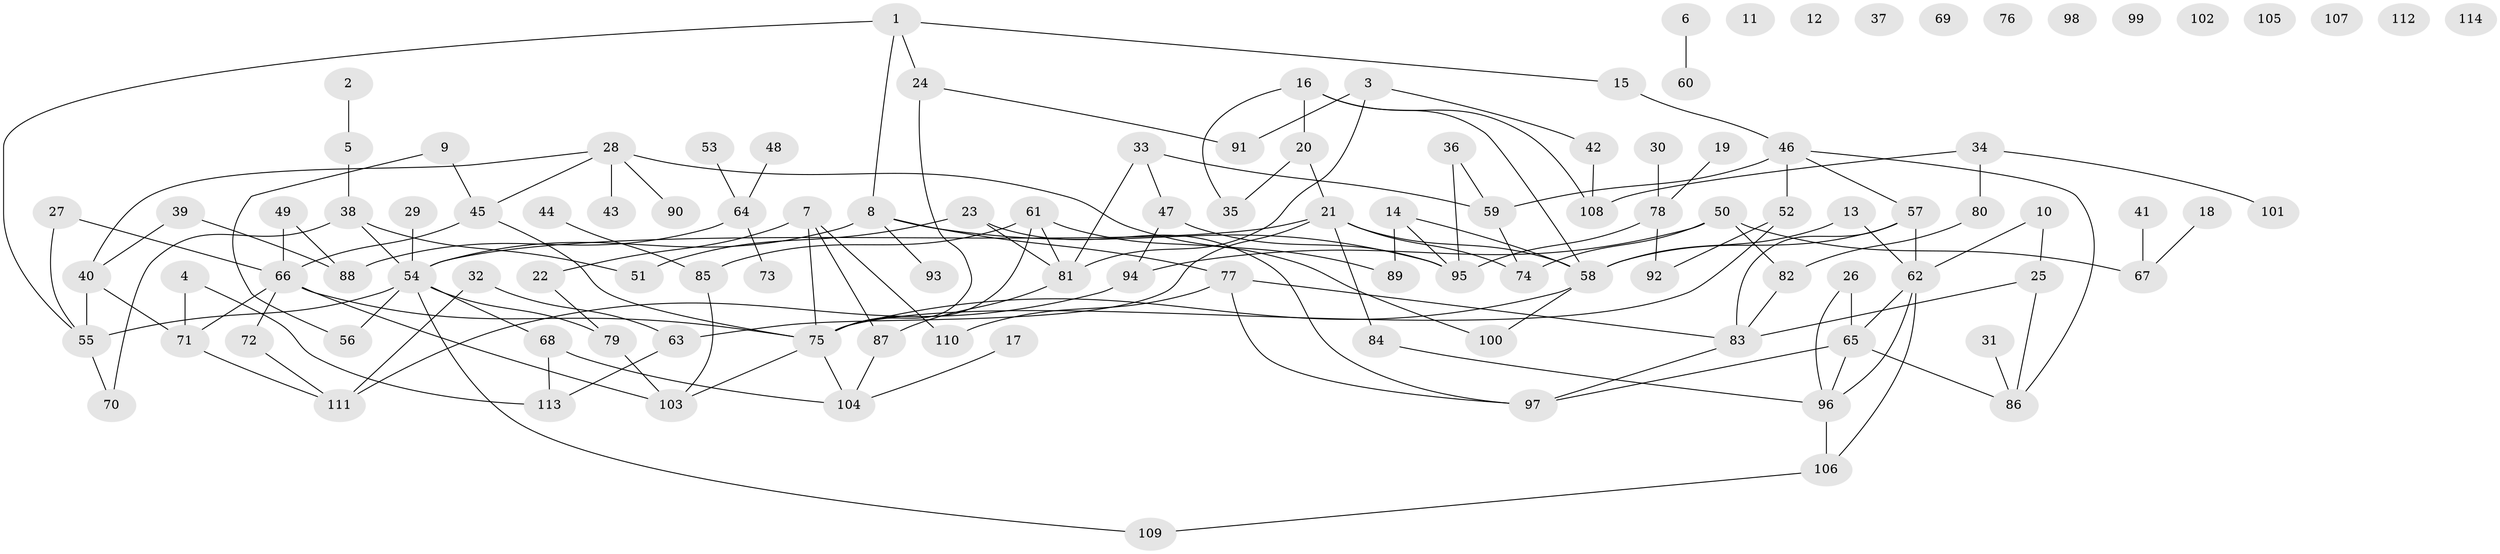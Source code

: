 // Generated by graph-tools (version 1.1) at 2025/25/03/09/25 03:25:13]
// undirected, 114 vertices, 153 edges
graph export_dot {
graph [start="1"]
  node [color=gray90,style=filled];
  1;
  2;
  3;
  4;
  5;
  6;
  7;
  8;
  9;
  10;
  11;
  12;
  13;
  14;
  15;
  16;
  17;
  18;
  19;
  20;
  21;
  22;
  23;
  24;
  25;
  26;
  27;
  28;
  29;
  30;
  31;
  32;
  33;
  34;
  35;
  36;
  37;
  38;
  39;
  40;
  41;
  42;
  43;
  44;
  45;
  46;
  47;
  48;
  49;
  50;
  51;
  52;
  53;
  54;
  55;
  56;
  57;
  58;
  59;
  60;
  61;
  62;
  63;
  64;
  65;
  66;
  67;
  68;
  69;
  70;
  71;
  72;
  73;
  74;
  75;
  76;
  77;
  78;
  79;
  80;
  81;
  82;
  83;
  84;
  85;
  86;
  87;
  88;
  89;
  90;
  91;
  92;
  93;
  94;
  95;
  96;
  97;
  98;
  99;
  100;
  101;
  102;
  103;
  104;
  105;
  106;
  107;
  108;
  109;
  110;
  111;
  112;
  113;
  114;
  1 -- 8;
  1 -- 15;
  1 -- 24;
  1 -- 55;
  2 -- 5;
  3 -- 42;
  3 -- 81;
  3 -- 91;
  4 -- 71;
  4 -- 113;
  5 -- 38;
  6 -- 60;
  7 -- 22;
  7 -- 75;
  7 -- 87;
  7 -- 110;
  8 -- 54;
  8 -- 77;
  8 -- 93;
  8 -- 95;
  9 -- 45;
  9 -- 56;
  10 -- 25;
  10 -- 62;
  13 -- 58;
  13 -- 62;
  14 -- 58;
  14 -- 89;
  14 -- 95;
  15 -- 46;
  16 -- 20;
  16 -- 35;
  16 -- 58;
  16 -- 108;
  17 -- 104;
  18 -- 67;
  19 -- 78;
  20 -- 21;
  20 -- 35;
  21 -- 54;
  21 -- 58;
  21 -- 63;
  21 -- 74;
  21 -- 84;
  22 -- 79;
  23 -- 51;
  23 -- 81;
  23 -- 97;
  24 -- 75;
  24 -- 91;
  25 -- 83;
  25 -- 86;
  26 -- 65;
  26 -- 96;
  27 -- 55;
  27 -- 66;
  28 -- 40;
  28 -- 43;
  28 -- 45;
  28 -- 89;
  28 -- 90;
  29 -- 54;
  30 -- 78;
  31 -- 86;
  32 -- 63;
  32 -- 111;
  33 -- 47;
  33 -- 59;
  33 -- 81;
  34 -- 80;
  34 -- 101;
  34 -- 108;
  36 -- 59;
  36 -- 95;
  38 -- 51;
  38 -- 54;
  38 -- 70;
  39 -- 40;
  39 -- 88;
  40 -- 55;
  40 -- 71;
  41 -- 67;
  42 -- 108;
  44 -- 85;
  45 -- 66;
  45 -- 75;
  46 -- 52;
  46 -- 57;
  46 -- 59;
  46 -- 86;
  47 -- 94;
  47 -- 95;
  48 -- 64;
  49 -- 66;
  49 -- 88;
  50 -- 67;
  50 -- 74;
  50 -- 82;
  50 -- 94;
  52 -- 75;
  52 -- 92;
  53 -- 64;
  54 -- 55;
  54 -- 56;
  54 -- 68;
  54 -- 79;
  54 -- 109;
  55 -- 70;
  57 -- 58;
  57 -- 62;
  57 -- 83;
  58 -- 75;
  58 -- 100;
  59 -- 74;
  61 -- 75;
  61 -- 81;
  61 -- 85;
  61 -- 100;
  62 -- 65;
  62 -- 96;
  62 -- 106;
  63 -- 113;
  64 -- 73;
  64 -- 88;
  65 -- 86;
  65 -- 96;
  65 -- 97;
  66 -- 71;
  66 -- 72;
  66 -- 75;
  66 -- 103;
  68 -- 104;
  68 -- 113;
  71 -- 111;
  72 -- 111;
  75 -- 103;
  75 -- 104;
  77 -- 83;
  77 -- 97;
  77 -- 110;
  78 -- 92;
  78 -- 95;
  79 -- 103;
  80 -- 82;
  81 -- 87;
  82 -- 83;
  83 -- 97;
  84 -- 96;
  85 -- 103;
  87 -- 104;
  94 -- 111;
  96 -- 106;
  106 -- 109;
}
